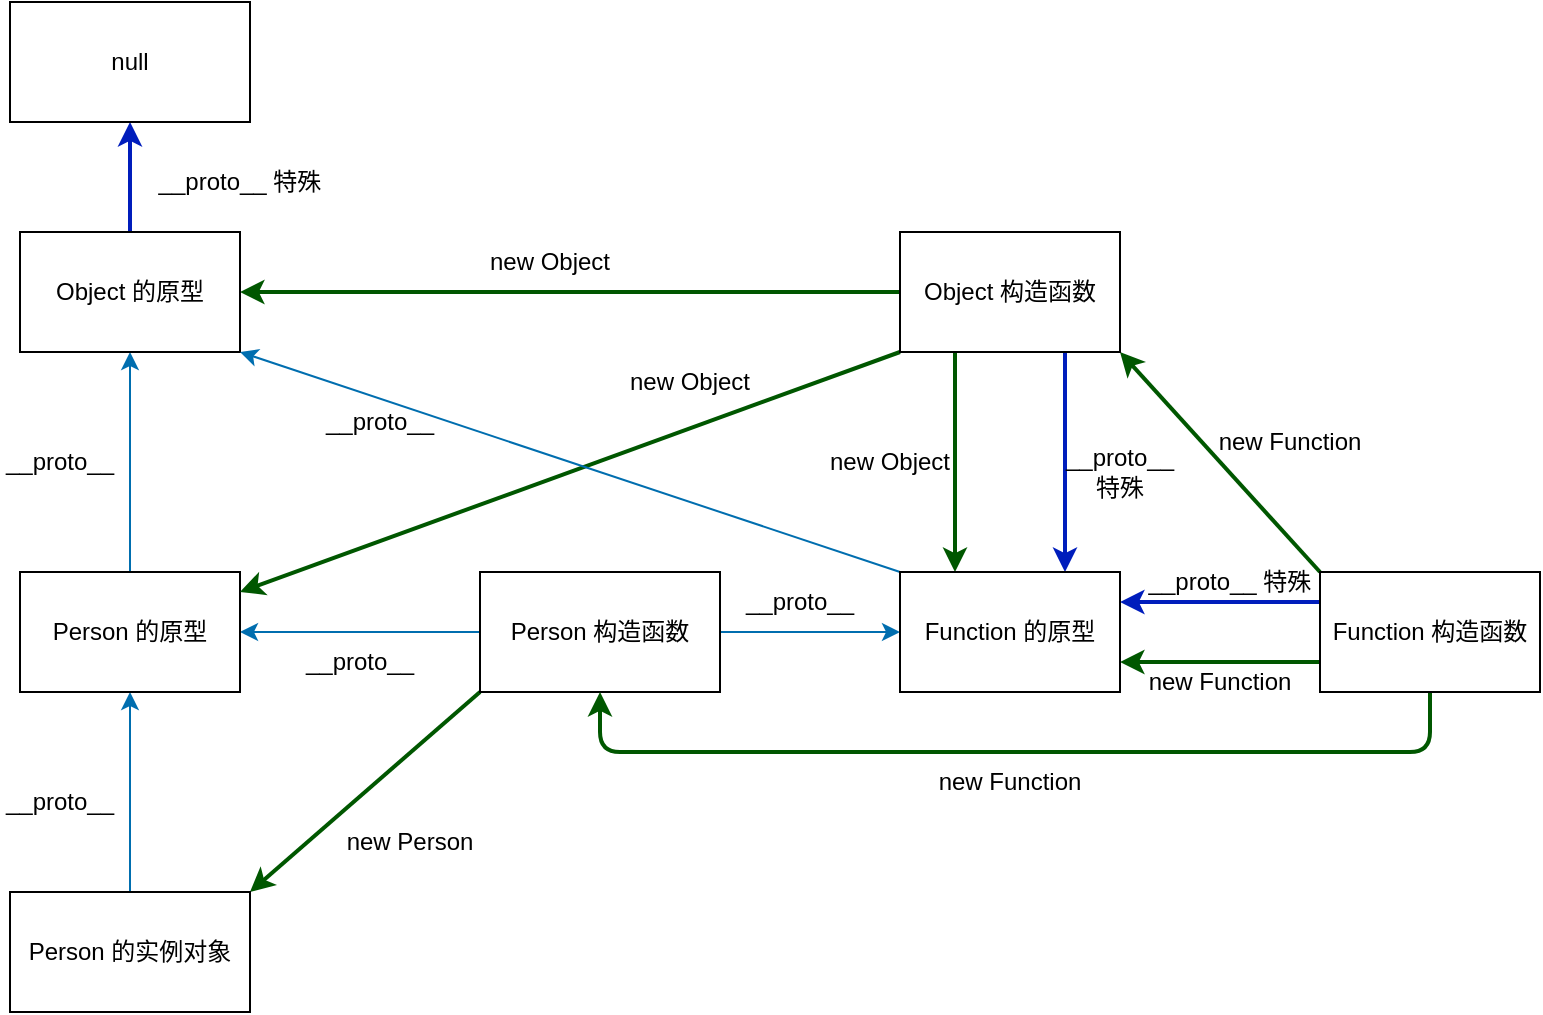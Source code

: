 <mxfile>
    <diagram id="7b6bQ3VKbGgR7WVSzjr8" name="第 1 页">
        <mxGraphModel dx="1002" dy="609" grid="1" gridSize="10" guides="1" tooltips="1" connect="1" arrows="1" fold="1" page="1" pageScale="1" pageWidth="827" pageHeight="1169" math="0" shadow="0">
            <root>
                <mxCell id="0"/>
                <mxCell id="1" parent="0"/>
                <mxCell id="24" value="" style="edgeStyle=none;html=1;fillColor=#1ba1e2;strokeColor=#006EAF;" edge="1" parent="1" source="18" target="23">
                    <mxGeometry relative="1" as="geometry"/>
                </mxCell>
                <mxCell id="62" style="edgeStyle=none;html=1;exitX=0;exitY=1;exitDx=0;exitDy=0;entryX=1;entryY=0;entryDx=0;entryDy=0;strokeWidth=2;fillColor=#008a00;strokeColor=#005700;" edge="1" parent="1" source="18" target="19">
                    <mxGeometry relative="1" as="geometry"/>
                </mxCell>
                <mxCell id="63" style="edgeStyle=none;html=1;exitX=1;exitY=0.5;exitDx=0;exitDy=0;entryX=0;entryY=0.5;entryDx=0;entryDy=0;fillColor=#1ba1e2;strokeColor=#006EAF;" edge="1" parent="1" source="18" target="31">
                    <mxGeometry relative="1" as="geometry"/>
                </mxCell>
                <mxCell id="18" value="Person 构造函数" style="rounded=0;whiteSpace=wrap;html=1;" vertex="1" parent="1">
                    <mxGeometry x="290" y="290" width="120" height="60" as="geometry"/>
                </mxCell>
                <mxCell id="25" value="" style="edgeStyle=none;html=1;fillColor=#1ba1e2;strokeColor=#006EAF;" edge="1" parent="1" source="19" target="23">
                    <mxGeometry relative="1" as="geometry"/>
                </mxCell>
                <mxCell id="19" value="Person 的实例对象" style="rounded=0;whiteSpace=wrap;html=1;" vertex="1" parent="1">
                    <mxGeometry x="55" y="450" width="120" height="60" as="geometry"/>
                </mxCell>
                <mxCell id="45" style="edgeStyle=none;html=1;exitX=0.5;exitY=0;exitDx=0;exitDy=0;entryX=0.5;entryY=1;entryDx=0;entryDy=0;fillColor=#1ba1e2;strokeColor=#006EAF;" edge="1" parent="1" source="23" target="38">
                    <mxGeometry relative="1" as="geometry"/>
                </mxCell>
                <mxCell id="23" value="Person 的原型" style="rounded=0;whiteSpace=wrap;html=1;" vertex="1" parent="1">
                    <mxGeometry x="60" y="290" width="110" height="60" as="geometry"/>
                </mxCell>
                <mxCell id="26" value="__proto__" style="text;html=1;strokeColor=none;fillColor=none;align=center;verticalAlign=middle;whiteSpace=wrap;rounded=0;" vertex="1" parent="1">
                    <mxGeometry x="50" y="390" width="60" height="30" as="geometry"/>
                </mxCell>
                <mxCell id="55" style="edgeStyle=none;html=1;exitX=0;exitY=0.75;exitDx=0;exitDy=0;entryX=1;entryY=0.75;entryDx=0;entryDy=0;fillColor=#008a00;strokeColor=#005700;strokeWidth=2;" edge="1" parent="1" source="27" target="31">
                    <mxGeometry relative="1" as="geometry"/>
                </mxCell>
                <mxCell id="57" style="edgeStyle=none;html=1;exitX=0;exitY=0;exitDx=0;exitDy=0;entryX=1;entryY=1;entryDx=0;entryDy=0;strokeWidth=2;fillColor=#008a00;strokeColor=#005700;" edge="1" parent="1" source="27" target="35">
                    <mxGeometry relative="1" as="geometry"/>
                </mxCell>
                <mxCell id="64" style="edgeStyle=none;html=1;exitX=0.5;exitY=1;exitDx=0;exitDy=0;entryX=0.5;entryY=1;entryDx=0;entryDy=0;fillColor=#008a00;strokeColor=#005700;strokeWidth=2;" edge="1" parent="1" source="27" target="18">
                    <mxGeometry relative="1" as="geometry">
                        <Array as="points">
                            <mxPoint x="765" y="380"/>
                            <mxPoint x="560" y="380"/>
                            <mxPoint x="350" y="380"/>
                        </Array>
                    </mxGeometry>
                </mxCell>
                <mxCell id="65" style="edgeStyle=none;html=1;exitX=0;exitY=0.25;exitDx=0;exitDy=0;entryX=1;entryY=0.25;entryDx=0;entryDy=0;strokeWidth=2;fillColor=#0050ef;strokeColor=#001DBC;" edge="1" parent="1" source="27" target="31">
                    <mxGeometry relative="1" as="geometry"/>
                </mxCell>
                <mxCell id="27" value="Function 构造函数" style="rounded=0;whiteSpace=wrap;html=1;" vertex="1" parent="1">
                    <mxGeometry x="710" y="290" width="110" height="60" as="geometry"/>
                </mxCell>
                <mxCell id="37" style="edgeStyle=none;html=1;exitX=0;exitY=1;exitDx=0;exitDy=0;strokeWidth=2;fillColor=#008a00;strokeColor=#005700;" edge="1" parent="1" source="35" target="23">
                    <mxGeometry relative="1" as="geometry"/>
                </mxCell>
                <mxCell id="39" value="" style="edgeStyle=none;html=1;strokeWidth=2;fillColor=#008a00;strokeColor=#005700;" edge="1" parent="1" source="35" target="38">
                    <mxGeometry relative="1" as="geometry"/>
                </mxCell>
                <mxCell id="49" style="edgeStyle=none;html=1;exitX=0.75;exitY=1;exitDx=0;exitDy=0;entryX=0.75;entryY=0;entryDx=0;entryDy=0;strokeWidth=2;fillColor=#0050ef;strokeColor=#001DBC;" edge="1" parent="1" source="35" target="31">
                    <mxGeometry relative="1" as="geometry"/>
                </mxCell>
                <mxCell id="59" style="edgeStyle=none;html=1;exitX=0.25;exitY=1;exitDx=0;exitDy=0;entryX=0.25;entryY=0;entryDx=0;entryDy=0;strokeWidth=2;fillColor=#008a00;strokeColor=#005700;" edge="1" parent="1" source="35" target="31">
                    <mxGeometry relative="1" as="geometry"/>
                </mxCell>
                <mxCell id="35" value="Object 构造函数" style="rounded=0;whiteSpace=wrap;html=1;" vertex="1" parent="1">
                    <mxGeometry x="500" y="120" width="110" height="60" as="geometry"/>
                </mxCell>
                <mxCell id="47" value="" style="edgeStyle=none;html=1;fillColor=#0050ef;strokeColor=#001DBC;strokeWidth=2;" edge="1" parent="1" source="38" target="46">
                    <mxGeometry relative="1" as="geometry"/>
                </mxCell>
                <mxCell id="38" value="Object 的原型" style="rounded=0;whiteSpace=wrap;html=1;" vertex="1" parent="1">
                    <mxGeometry x="60" y="120" width="110" height="60" as="geometry"/>
                </mxCell>
                <mxCell id="41" value="__proto__" style="text;html=1;strokeColor=none;fillColor=none;align=center;verticalAlign=middle;whiteSpace=wrap;rounded=0;" vertex="1" parent="1">
                    <mxGeometry x="50" y="220" width="60" height="30" as="geometry"/>
                </mxCell>
                <mxCell id="46" value="null" style="whiteSpace=wrap;html=1;rounded=0;" vertex="1" parent="1">
                    <mxGeometry x="55" y="5" width="120" height="60" as="geometry"/>
                </mxCell>
                <mxCell id="78" style="edgeStyle=none;html=1;exitX=0;exitY=0;exitDx=0;exitDy=0;entryX=1;entryY=1;entryDx=0;entryDy=0;fillColor=#1ba1e2;strokeColor=#006EAF;" edge="1" parent="1" source="31" target="38">
                    <mxGeometry relative="1" as="geometry"/>
                </mxCell>
                <mxCell id="31" value="Function 的原型" style="rounded=0;whiteSpace=wrap;html=1;" vertex="1" parent="1">
                    <mxGeometry x="500" y="290" width="110" height="60" as="geometry"/>
                </mxCell>
                <mxCell id="66" value="new Object" style="text;html=1;strokeColor=none;fillColor=none;align=center;verticalAlign=middle;whiteSpace=wrap;rounded=0;" vertex="1" parent="1">
                    <mxGeometry x="280" y="120" width="90" height="30" as="geometry"/>
                </mxCell>
                <mxCell id="67" value="new Object" style="text;html=1;strokeColor=none;fillColor=none;align=center;verticalAlign=middle;whiteSpace=wrap;rounded=0;" vertex="1" parent="1">
                    <mxGeometry x="350" y="180" width="90" height="30" as="geometry"/>
                </mxCell>
                <mxCell id="68" value="new Person" style="text;html=1;strokeColor=none;fillColor=none;align=center;verticalAlign=middle;whiteSpace=wrap;rounded=0;" vertex="1" parent="1">
                    <mxGeometry x="210" y="410" width="90" height="30" as="geometry"/>
                </mxCell>
                <mxCell id="69" value="new Function" style="text;html=1;strokeColor=none;fillColor=none;align=center;verticalAlign=middle;whiteSpace=wrap;rounded=0;" vertex="1" parent="1">
                    <mxGeometry x="510" y="380" width="90" height="30" as="geometry"/>
                </mxCell>
                <mxCell id="70" value="__proto__ 特殊" style="text;html=1;strokeColor=none;fillColor=none;align=center;verticalAlign=middle;whiteSpace=wrap;rounded=0;" vertex="1" parent="1">
                    <mxGeometry x="615" y="280" width="100" height="30" as="geometry"/>
                </mxCell>
                <mxCell id="71" value="new Function" style="text;html=1;strokeColor=none;fillColor=none;align=center;verticalAlign=middle;whiteSpace=wrap;rounded=0;" vertex="1" parent="1">
                    <mxGeometry x="615" y="330" width="90" height="30" as="geometry"/>
                </mxCell>
                <mxCell id="72" value="__proto__" style="text;html=1;strokeColor=none;fillColor=none;align=center;verticalAlign=middle;whiteSpace=wrap;rounded=0;" vertex="1" parent="1">
                    <mxGeometry x="200" y="320" width="60" height="30" as="geometry"/>
                </mxCell>
                <mxCell id="73" value="__proto__" style="text;html=1;strokeColor=none;fillColor=none;align=center;verticalAlign=middle;whiteSpace=wrap;rounded=0;" vertex="1" parent="1">
                    <mxGeometry x="420" y="290" width="60" height="30" as="geometry"/>
                </mxCell>
                <mxCell id="74" value="new Function" style="text;html=1;strokeColor=none;fillColor=none;align=center;verticalAlign=middle;whiteSpace=wrap;rounded=0;" vertex="1" parent="1">
                    <mxGeometry x="650" y="210" width="90" height="30" as="geometry"/>
                </mxCell>
                <mxCell id="75" value="__proto__ 特殊" style="text;html=1;strokeColor=none;fillColor=none;align=center;verticalAlign=middle;whiteSpace=wrap;rounded=0;" vertex="1" parent="1">
                    <mxGeometry x="580" y="220" width="60" height="40" as="geometry"/>
                </mxCell>
                <mxCell id="77" value="new Object" style="text;html=1;strokeColor=none;fillColor=none;align=center;verticalAlign=middle;whiteSpace=wrap;rounded=0;" vertex="1" parent="1">
                    <mxGeometry x="450" y="220" width="90" height="30" as="geometry"/>
                </mxCell>
                <mxCell id="79" value="__proto__" style="text;html=1;strokeColor=none;fillColor=none;align=center;verticalAlign=middle;whiteSpace=wrap;rounded=0;" vertex="1" parent="1">
                    <mxGeometry x="210" y="200" width="60" height="30" as="geometry"/>
                </mxCell>
                <mxCell id="81" value="__proto__ 特殊" style="text;html=1;strokeColor=none;fillColor=none;align=center;verticalAlign=middle;whiteSpace=wrap;rounded=0;" vertex="1" parent="1">
                    <mxGeometry x="120" y="80" width="100" height="30" as="geometry"/>
                </mxCell>
            </root>
        </mxGraphModel>
    </diagram>
</mxfile>